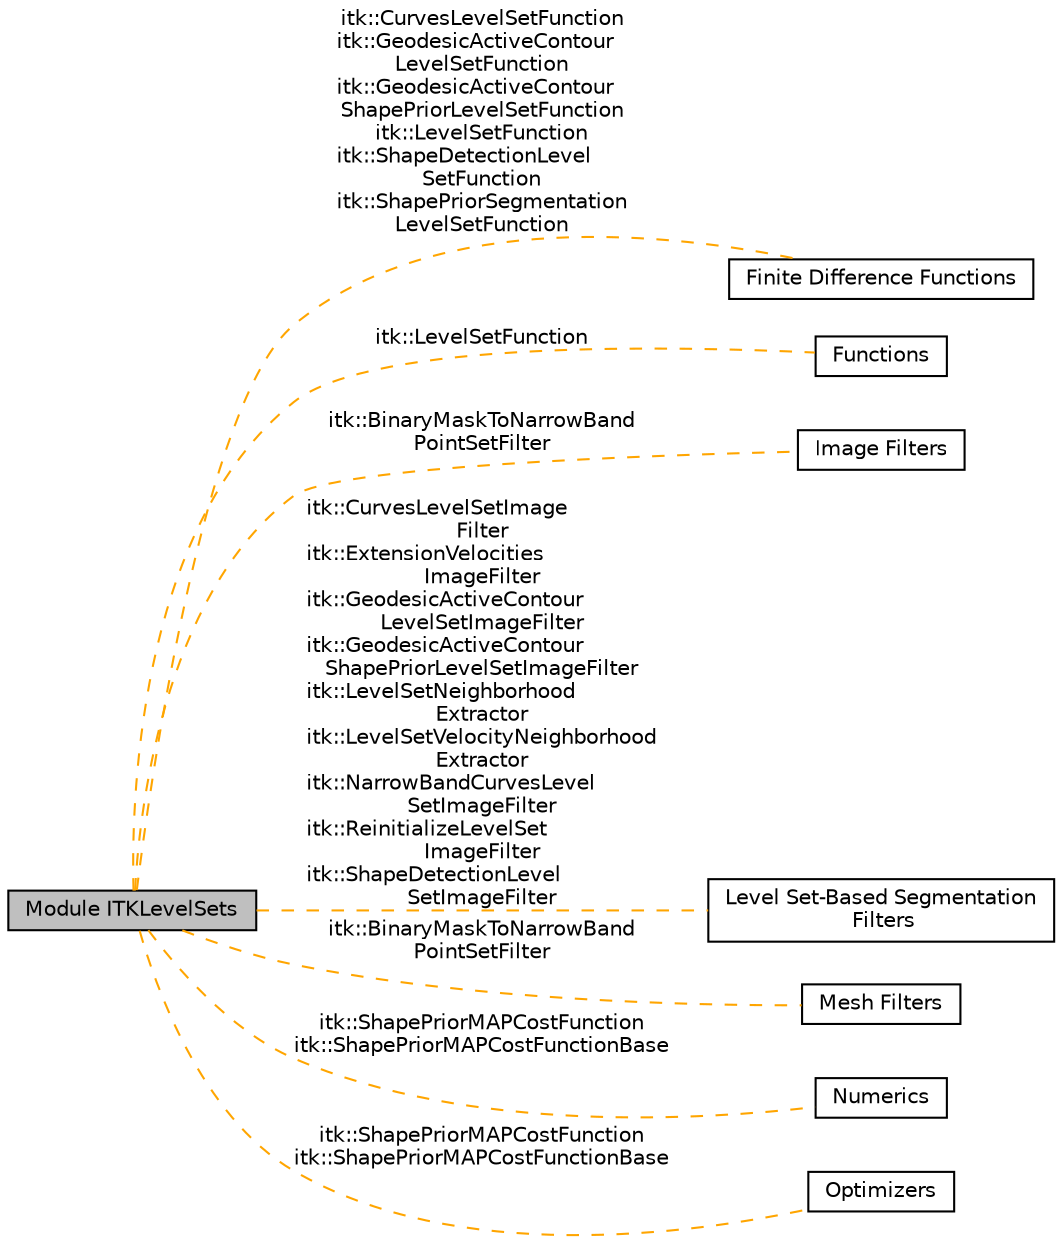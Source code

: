 digraph "Module ITKLevelSets"
{
  edge [fontname="Helvetica",fontsize="10",labelfontname="Helvetica",labelfontsize="10"];
  node [fontname="Helvetica",fontsize="10",shape=box];
  rankdir=LR;
  Node4 [label="Finite Difference Functions",height=0.2,width=0.4,color="black", fillcolor="white", style="filled",URL="$group__FiniteDifferenceFunctions.html",tooltip=" "];
  Node6 [label="Functions",height=0.2,width=0.4,color="black", fillcolor="white", style="filled",URL="$group__Functions.html",tooltip=" "];
  Node1 [label="Module ITKLevelSets",height=0.2,width=0.4,color="black", fillcolor="grey75", style="filled", fontcolor="black",tooltip=" "];
  Node2 [label="Image Filters",height=0.2,width=0.4,color="black", fillcolor="white", style="filled",URL="$group__ImageFilters.html",tooltip=" "];
  Node5 [label="Level Set-Based Segmentation\l Filters",height=0.2,width=0.4,color="black", fillcolor="white", style="filled",URL="$group__LevelSetSegmentation.html",tooltip=" "];
  Node3 [label="Mesh Filters",height=0.2,width=0.4,color="black", fillcolor="white", style="filled",URL="$group__MeshFilters.html",tooltip=" "];
  Node7 [label="Numerics",height=0.2,width=0.4,color="black", fillcolor="white", style="filled",URL="$group__Numerics.html",tooltip=" "];
  Node8 [label="Optimizers",height=0.2,width=0.4,color="black", fillcolor="white", style="filled",URL="$group__Optimizers.html",tooltip=" "];
  Node1->Node2 [shape=plaintext, label="itk::BinaryMaskToNarrowBand\lPointSetFilter", color="orange", dir="none", style="dashed"];
  Node1->Node3 [shape=plaintext, label="itk::BinaryMaskToNarrowBand\lPointSetFilter", color="orange", dir="none", style="dashed"];
  Node1->Node4 [shape=plaintext, label="itk::CurvesLevelSetFunction\nitk::GeodesicActiveContour\lLevelSetFunction\nitk::GeodesicActiveContour\lShapePriorLevelSetFunction\nitk::LevelSetFunction\nitk::ShapeDetectionLevel\lSetFunction\nitk::ShapePriorSegmentation\lLevelSetFunction", color="orange", dir="none", style="dashed"];
  Node1->Node5 [shape=plaintext, label="itk::CurvesLevelSetImage\lFilter\nitk::ExtensionVelocities\lImageFilter\nitk::GeodesicActiveContour\lLevelSetImageFilter\nitk::GeodesicActiveContour\lShapePriorLevelSetImageFilter\nitk::LevelSetNeighborhood\lExtractor\nitk::LevelSetVelocityNeighborhood\lExtractor\nitk::NarrowBandCurvesLevel\lSetImageFilter\nitk::ReinitializeLevelSet\lImageFilter\nitk::ShapeDetectionLevel\lSetImageFilter", color="orange", dir="none", style="dashed"];
  Node1->Node6 [shape=plaintext, label="itk::LevelSetFunction", color="orange", dir="none", style="dashed"];
  Node1->Node7 [shape=plaintext, label="itk::ShapePriorMAPCostFunction\nitk::ShapePriorMAPCostFunctionBase", color="orange", dir="none", style="dashed"];
  Node1->Node8 [shape=plaintext, label="itk::ShapePriorMAPCostFunction\nitk::ShapePriorMAPCostFunctionBase", color="orange", dir="none", style="dashed"];
}
